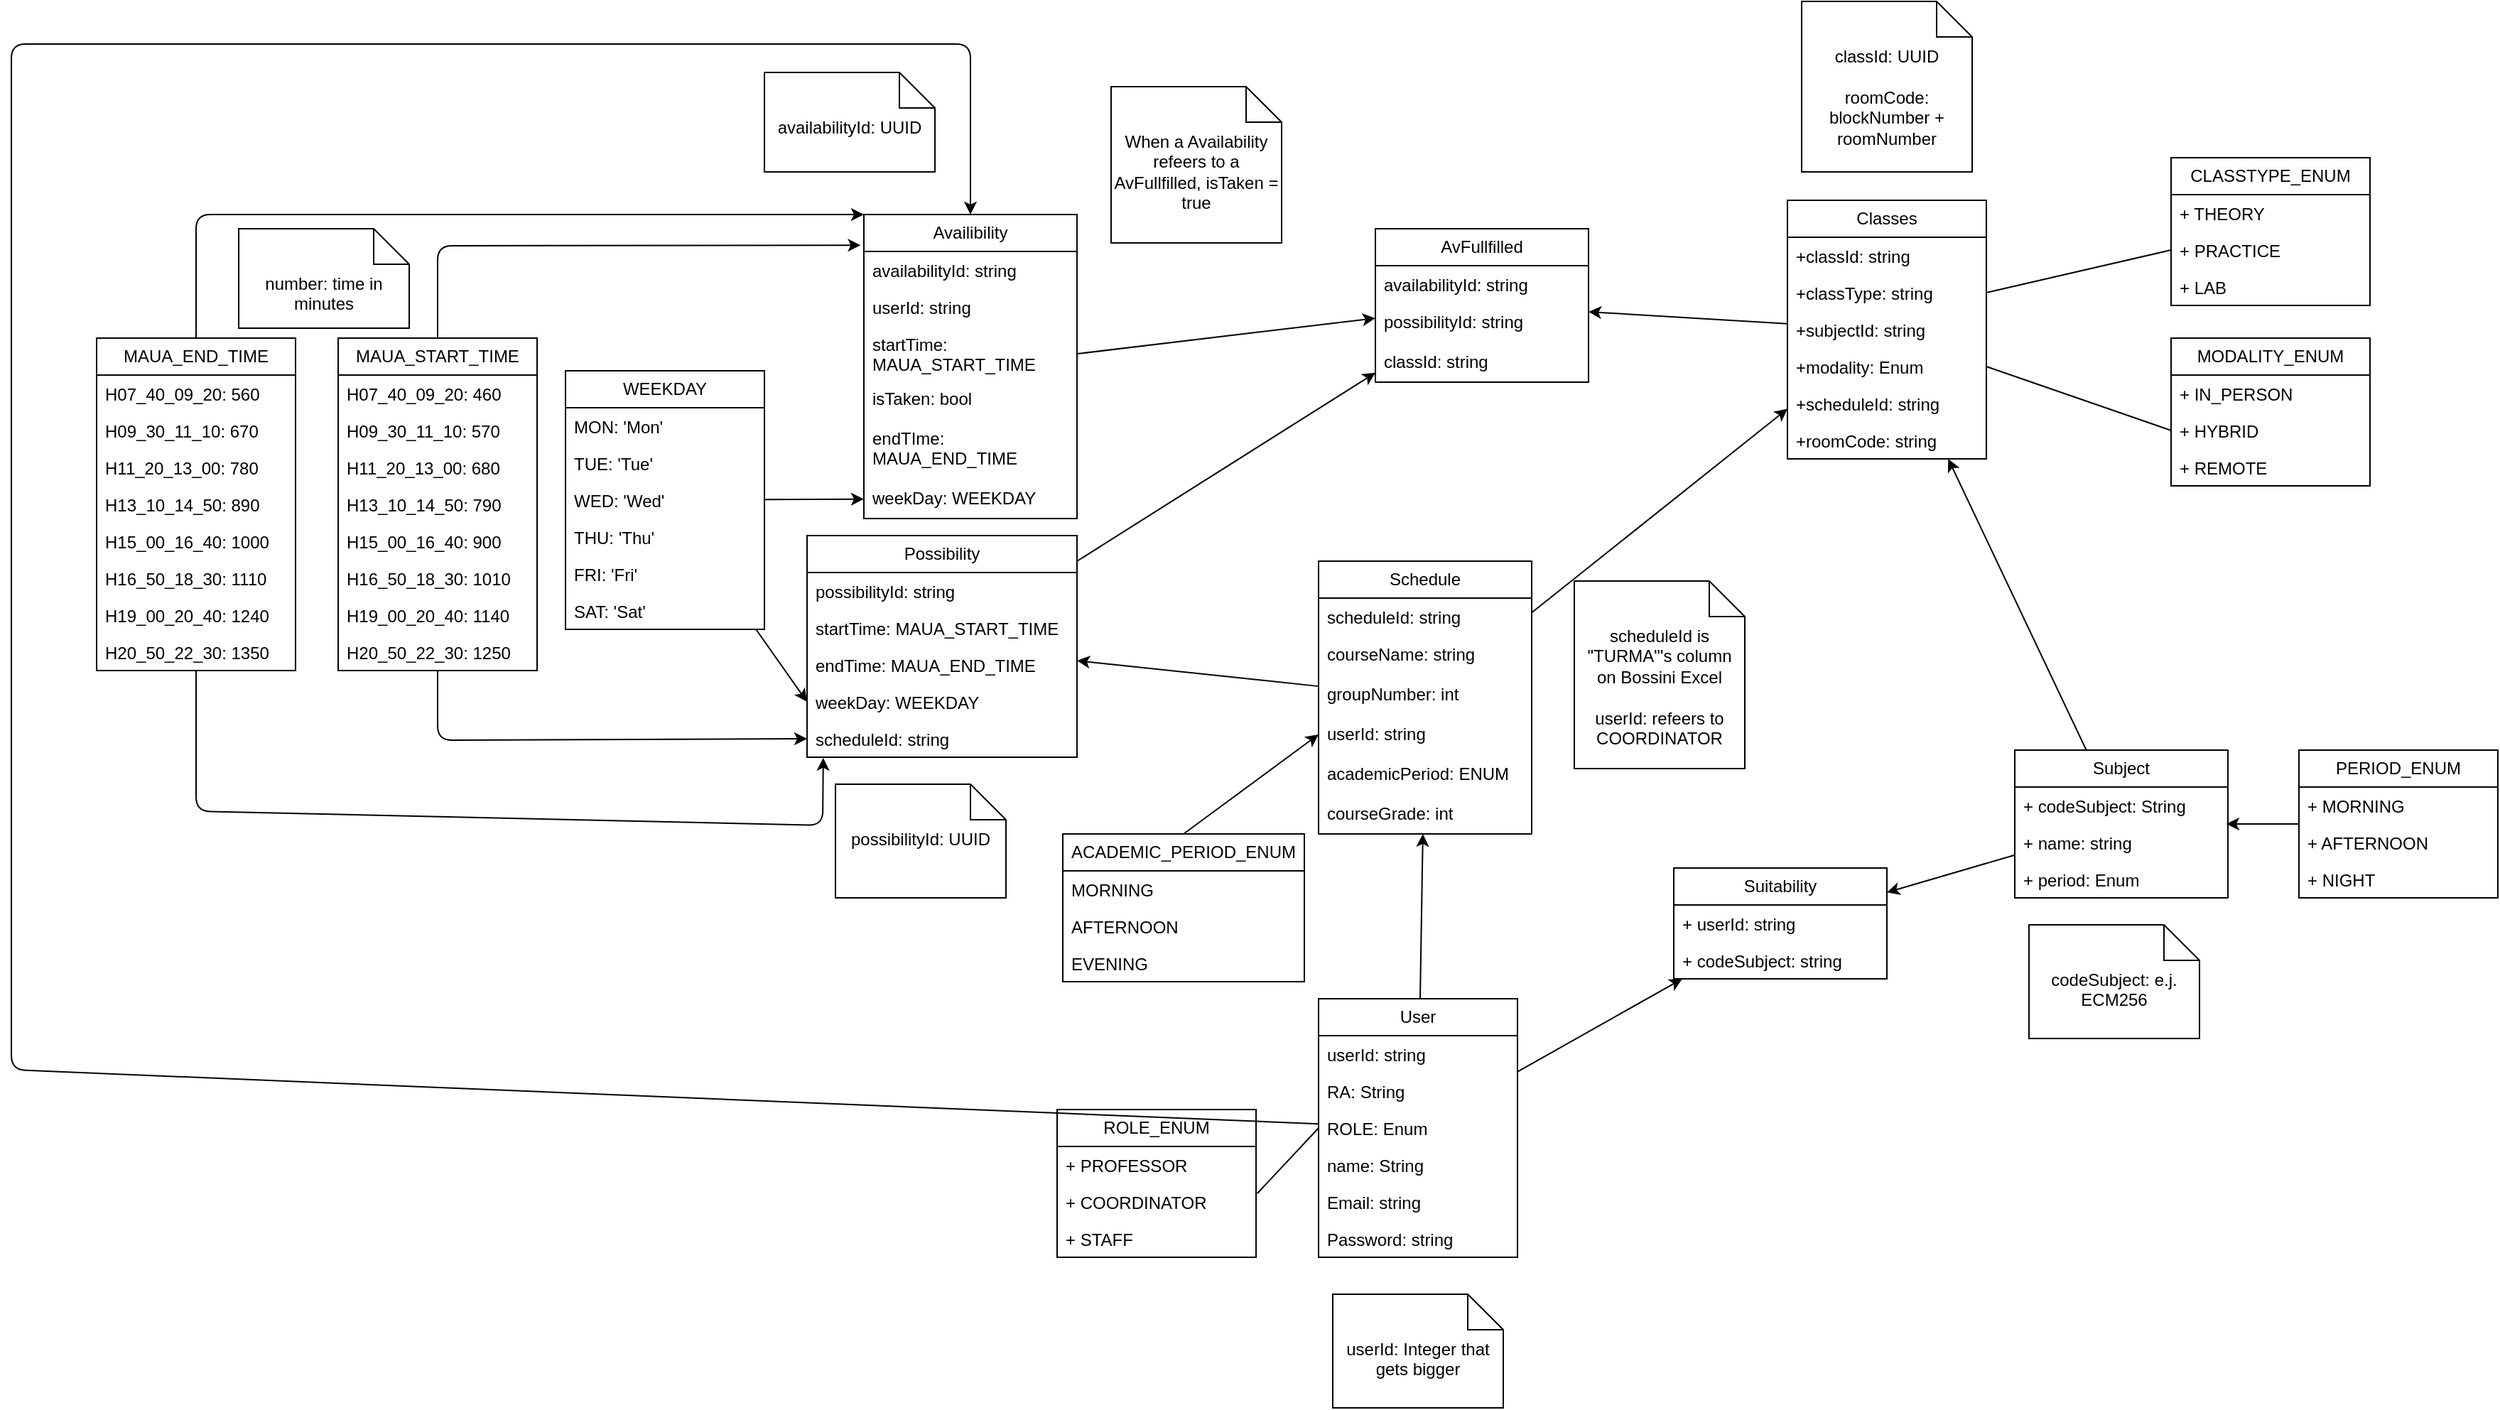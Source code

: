 <mxfile>
    <diagram name="Página-1" id="IHzaLdeOFtBkrN-kL38t">
        <mxGraphModel dx="1889" dy="1139" grid="1" gridSize="10" guides="1" tooltips="1" connect="1" arrows="1" fold="1" page="1" pageScale="1" pageWidth="827" pageHeight="1169" math="0" shadow="0">
            <root>
                <mxCell id="0"/>
                <mxCell id="1" parent="0"/>
                <mxCell id="19" style="edgeStyle=none;html=1;" parent="1" source="LT8aUoQQXbuHR3QGhIIL-1" target="QKernIM4GBBUuiEV-H7C-9" edge="1">
                    <mxGeometry relative="1" as="geometry">
                        <Array as="points">
                            <mxPoint x="-110" y="882"/>
                            <mxPoint x="-110" y="160"/>
                            <mxPoint x="565" y="160"/>
                        </Array>
                        <mxPoint x="580" y="150" as="targetPoint"/>
                    </mxGeometry>
                </mxCell>
                <mxCell id="51" style="edgeStyle=none;html=1;" parent="1" source="LT8aUoQQXbuHR3QGhIIL-1" target="23" edge="1">
                    <mxGeometry relative="1" as="geometry">
                        <mxPoint x="880" y="540" as="targetPoint"/>
                    </mxGeometry>
                </mxCell>
                <mxCell id="60" style="edgeStyle=none;html=1;endArrow=classic;endFill=1;" parent="1" source="LT8aUoQQXbuHR3QGhIIL-1" target="56" edge="1">
                    <mxGeometry relative="1" as="geometry"/>
                </mxCell>
                <mxCell id="LT8aUoQQXbuHR3QGhIIL-1" value="User" style="swimlane;fontStyle=0;childLayout=stackLayout;horizontal=1;startSize=26;fillColor=none;horizontalStack=0;resizeParent=1;resizeParentMax=0;resizeLast=0;collapsible=1;marginBottom=0;whiteSpace=wrap;html=1;" parent="1" vertex="1">
                    <mxGeometry x="810" y="832" width="140" height="182" as="geometry"/>
                </mxCell>
                <mxCell id="LT8aUoQQXbuHR3QGhIIL-3" value="userId: string" style="text;strokeColor=none;fillColor=none;align=left;verticalAlign=top;spacingLeft=4;spacingRight=4;overflow=hidden;rotatable=0;points=[[0,0.5],[1,0.5]];portConstraint=eastwest;whiteSpace=wrap;html=1;" parent="LT8aUoQQXbuHR3QGhIIL-1" vertex="1">
                    <mxGeometry y="26" width="140" height="26" as="geometry"/>
                </mxCell>
                <mxCell id="LT8aUoQQXbuHR3QGhIIL-4" value="RA: String" style="text;strokeColor=none;fillColor=none;align=left;verticalAlign=top;spacingLeft=4;spacingRight=4;overflow=hidden;rotatable=0;points=[[0,0.5],[1,0.5]];portConstraint=eastwest;whiteSpace=wrap;html=1;" parent="LT8aUoQQXbuHR3QGhIIL-1" vertex="1">
                    <mxGeometry y="52" width="140" height="26" as="geometry"/>
                </mxCell>
                <mxCell id="LT8aUoQQXbuHR3QGhIIL-25" value="ROLE: Enum" style="text;strokeColor=none;fillColor=none;align=left;verticalAlign=top;spacingLeft=4;spacingRight=4;overflow=hidden;rotatable=0;points=[[0,0.5],[1,0.5]];portConstraint=eastwest;whiteSpace=wrap;html=1;" parent="LT8aUoQQXbuHR3QGhIIL-1" vertex="1">
                    <mxGeometry y="78" width="140" height="26" as="geometry"/>
                </mxCell>
                <mxCell id="LT8aUoQQXbuHR3QGhIIL-37" value="name: String" style="text;strokeColor=none;fillColor=none;align=left;verticalAlign=top;spacingLeft=4;spacingRight=4;overflow=hidden;rotatable=0;points=[[0,0.5],[1,0.5]];portConstraint=eastwest;whiteSpace=wrap;html=1;" parent="LT8aUoQQXbuHR3QGhIIL-1" vertex="1">
                    <mxGeometry y="104" width="140" height="26" as="geometry"/>
                </mxCell>
                <mxCell id="LT8aUoQQXbuHR3QGhIIL-38" value="Email: string" style="text;strokeColor=none;fillColor=none;align=left;verticalAlign=top;spacingLeft=4;spacingRight=4;overflow=hidden;rotatable=0;points=[[0,0.5],[1,0.5]];portConstraint=eastwest;whiteSpace=wrap;html=1;" parent="LT8aUoQQXbuHR3QGhIIL-1" vertex="1">
                    <mxGeometry y="130" width="140" height="26" as="geometry"/>
                </mxCell>
                <mxCell id="LT8aUoQQXbuHR3QGhIIL-44" value="Password: string" style="text;strokeColor=none;fillColor=none;align=left;verticalAlign=top;spacingLeft=4;spacingRight=4;overflow=hidden;rotatable=0;points=[[0,0.5],[1,0.5]];portConstraint=eastwest;whiteSpace=wrap;html=1;" parent="LT8aUoQQXbuHR3QGhIIL-1" vertex="1">
                    <mxGeometry y="156" width="140" height="26" as="geometry"/>
                </mxCell>
                <mxCell id="55" style="edgeStyle=none;html=1;" parent="1" source="LT8aUoQQXbuHR3QGhIIL-17" target="LT8aUoQQXbuHR3QGhIIL-21" edge="1">
                    <mxGeometry relative="1" as="geometry"/>
                </mxCell>
                <mxCell id="LT8aUoQQXbuHR3QGhIIL-17" value="Subject" style="swimlane;fontStyle=0;childLayout=stackLayout;horizontal=1;startSize=26;fillColor=none;horizontalStack=0;resizeParent=1;resizeParentMax=0;resizeLast=0;collapsible=1;marginBottom=0;whiteSpace=wrap;html=1;" parent="1" vertex="1">
                    <mxGeometry x="1300" y="657" width="150" height="104" as="geometry"/>
                </mxCell>
                <mxCell id="LT8aUoQQXbuHR3QGhIIL-18" value="+ codeSubject: String" style="text;strokeColor=none;fillColor=none;align=left;verticalAlign=top;spacingLeft=4;spacingRight=4;overflow=hidden;rotatable=0;points=[[0,0.5],[1,0.5]];portConstraint=eastwest;whiteSpace=wrap;html=1;" parent="LT8aUoQQXbuHR3QGhIIL-17" vertex="1">
                    <mxGeometry y="26" width="150" height="26" as="geometry"/>
                </mxCell>
                <mxCell id="LT8aUoQQXbuHR3QGhIIL-19" value="+ name: string" style="text;strokeColor=none;fillColor=none;align=left;verticalAlign=top;spacingLeft=4;spacingRight=4;overflow=hidden;rotatable=0;points=[[0,0.5],[1,0.5]];portConstraint=eastwest;whiteSpace=wrap;html=1;" parent="LT8aUoQQXbuHR3QGhIIL-17" vertex="1">
                    <mxGeometry y="52" width="150" height="26" as="geometry"/>
                </mxCell>
                <mxCell id="7WcmVRJW85BS8sAUSwsT-3" value="+ period: Enum" style="text;strokeColor=none;fillColor=none;align=left;verticalAlign=top;spacingLeft=4;spacingRight=4;overflow=hidden;rotatable=0;points=[[0,0.5],[1,0.5]];portConstraint=eastwest;whiteSpace=wrap;html=1;" parent="LT8aUoQQXbuHR3QGhIIL-17" vertex="1">
                    <mxGeometry y="78" width="150" height="26" as="geometry"/>
                </mxCell>
                <mxCell id="46" style="edgeStyle=none;html=1;" parent="1" source="LT8aUoQQXbuHR3QGhIIL-21" target="34" edge="1">
                    <mxGeometry relative="1" as="geometry"/>
                </mxCell>
                <mxCell id="LT8aUoQQXbuHR3QGhIIL-21" value="Classes" style="swimlane;fontStyle=0;childLayout=stackLayout;horizontal=1;startSize=26;fillColor=none;horizontalStack=0;resizeParent=1;resizeParentMax=0;resizeLast=0;collapsible=1;marginBottom=0;whiteSpace=wrap;html=1;" parent="1" vertex="1">
                    <mxGeometry x="1140" y="270" width="140" height="182" as="geometry"/>
                </mxCell>
                <mxCell id="LT8aUoQQXbuHR3QGhIIL-22" value="+classId: string" style="text;strokeColor=none;fillColor=none;align=left;verticalAlign=top;spacingLeft=4;spacingRight=4;overflow=hidden;rotatable=0;points=[[0,0.5],[1,0.5]];portConstraint=eastwest;whiteSpace=wrap;html=1;" parent="LT8aUoQQXbuHR3QGhIIL-21" vertex="1">
                    <mxGeometry y="26" width="140" height="26" as="geometry"/>
                </mxCell>
                <mxCell id="LT8aUoQQXbuHR3QGhIIL-23" value="+classType: string" style="text;strokeColor=none;fillColor=none;align=left;verticalAlign=top;spacingLeft=4;spacingRight=4;overflow=hidden;rotatable=0;points=[[0,0.5],[1,0.5]];portConstraint=eastwest;whiteSpace=wrap;html=1;" parent="LT8aUoQQXbuHR3QGhIIL-21" vertex="1">
                    <mxGeometry y="52" width="140" height="26" as="geometry"/>
                </mxCell>
                <mxCell id="2" value="+subjectId: string" style="text;strokeColor=none;fillColor=none;align=left;verticalAlign=top;spacingLeft=4;spacingRight=4;overflow=hidden;rotatable=0;points=[[0,0.5],[1,0.5]];portConstraint=eastwest;whiteSpace=wrap;html=1;" parent="LT8aUoQQXbuHR3QGhIIL-21" vertex="1">
                    <mxGeometry y="78" width="140" height="26" as="geometry"/>
                </mxCell>
                <mxCell id="3" value="+modality: Enum" style="text;strokeColor=none;fillColor=none;align=left;verticalAlign=top;spacingLeft=4;spacingRight=4;overflow=hidden;rotatable=0;points=[[0,0.5],[1,0.5]];portConstraint=eastwest;whiteSpace=wrap;html=1;" parent="LT8aUoQQXbuHR3QGhIIL-21" vertex="1">
                    <mxGeometry y="104" width="140" height="26" as="geometry"/>
                </mxCell>
                <mxCell id="29" value="+scheduleId: string" style="text;strokeColor=none;fillColor=none;align=left;verticalAlign=top;spacingLeft=4;spacingRight=4;overflow=hidden;rotatable=0;points=[[0,0.5],[1,0.5]];portConstraint=eastwest;whiteSpace=wrap;html=1;" parent="LT8aUoQQXbuHR3QGhIIL-21" vertex="1">
                    <mxGeometry y="130" width="140" height="26" as="geometry"/>
                </mxCell>
                <mxCell id="62" value="+roomCode: string" style="text;strokeColor=none;fillColor=none;align=left;verticalAlign=top;spacingLeft=4;spacingRight=4;overflow=hidden;rotatable=0;points=[[0,0.5],[1,0.5]];portConstraint=eastwest;whiteSpace=wrap;html=1;" parent="LT8aUoQQXbuHR3QGhIIL-21" vertex="1">
                    <mxGeometry y="156" width="140" height="26" as="geometry"/>
                </mxCell>
                <mxCell id="LT8aUoQQXbuHR3QGhIIL-32" value="ROLE_ENUM" style="swimlane;fontStyle=0;childLayout=stackLayout;horizontal=1;startSize=26;fillColor=none;horizontalStack=0;resizeParent=1;resizeParentMax=0;resizeLast=0;collapsible=1;marginBottom=0;whiteSpace=wrap;html=1;" parent="1" vertex="1">
                    <mxGeometry x="626" y="910" width="140" height="104" as="geometry"/>
                </mxCell>
                <mxCell id="LT8aUoQQXbuHR3QGhIIL-33" value="+ PROFESSOR" style="text;strokeColor=none;fillColor=none;align=left;verticalAlign=top;spacingLeft=4;spacingRight=4;overflow=hidden;rotatable=0;points=[[0,0.5],[1,0.5]];portConstraint=eastwest;whiteSpace=wrap;html=1;" parent="LT8aUoQQXbuHR3QGhIIL-32" vertex="1">
                    <mxGeometry y="26" width="140" height="26" as="geometry"/>
                </mxCell>
                <mxCell id="LT8aUoQQXbuHR3QGhIIL-34" value="+ COORDINATOR" style="text;strokeColor=none;fillColor=none;align=left;verticalAlign=top;spacingLeft=4;spacingRight=4;overflow=hidden;rotatable=0;points=[[0,0.5],[1,0.5]];portConstraint=eastwest;whiteSpace=wrap;html=1;" parent="LT8aUoQQXbuHR3QGhIIL-32" vertex="1">
                    <mxGeometry y="52" width="140" height="26" as="geometry"/>
                </mxCell>
                <mxCell id="LT8aUoQQXbuHR3QGhIIL-35" value="+ STAFF" style="text;strokeColor=none;fillColor=none;align=left;verticalAlign=top;spacingLeft=4;spacingRight=4;overflow=hidden;rotatable=0;points=[[0,0.5],[1,0.5]];portConstraint=eastwest;whiteSpace=wrap;html=1;" parent="LT8aUoQQXbuHR3QGhIIL-32" vertex="1">
                    <mxGeometry y="78" width="140" height="26" as="geometry"/>
                </mxCell>
                <mxCell id="41" style="edgeStyle=none;html=1;" parent="1" source="QKernIM4GBBUuiEV-H7C-9" target="34" edge="1">
                    <mxGeometry relative="1" as="geometry"/>
                </mxCell>
                <mxCell id="QKernIM4GBBUuiEV-H7C-9" value="Availibility" style="swimlane;fontStyle=0;childLayout=stackLayout;horizontal=1;startSize=26;fillColor=none;horizontalStack=0;resizeParent=1;resizeParentMax=0;resizeLast=0;collapsible=1;marginBottom=0;whiteSpace=wrap;html=1;" parent="1" vertex="1">
                    <mxGeometry x="490" y="280" width="150" height="214" as="geometry">
                        <mxRectangle x="196" y="310" width="90" height="30" as="alternateBounds"/>
                    </mxGeometry>
                </mxCell>
                <mxCell id="104" value="availabilityId: string" style="text;strokeColor=none;fillColor=none;align=left;verticalAlign=top;spacingLeft=4;spacingRight=4;overflow=hidden;rotatable=0;points=[[0,0.5],[1,0.5]];portConstraint=eastwest;whiteSpace=wrap;html=1;" parent="QKernIM4GBBUuiEV-H7C-9" vertex="1">
                    <mxGeometry y="26" width="150" height="26" as="geometry"/>
                </mxCell>
                <mxCell id="QKernIM4GBBUuiEV-H7C-10" value="userId: string" style="text;strokeColor=none;fillColor=none;align=left;verticalAlign=top;spacingLeft=4;spacingRight=4;overflow=hidden;rotatable=0;points=[[0,0.5],[1,0.5]];portConstraint=eastwest;whiteSpace=wrap;html=1;" parent="QKernIM4GBBUuiEV-H7C-9" vertex="1">
                    <mxGeometry y="52" width="150" height="26" as="geometry"/>
                </mxCell>
                <mxCell id="QKernIM4GBBUuiEV-H7C-11" value="startTime: MAUA_START_TIME" style="text;strokeColor=none;fillColor=none;align=left;verticalAlign=top;spacingLeft=4;spacingRight=4;overflow=hidden;rotatable=0;points=[[0,0.5],[1,0.5]];portConstraint=eastwest;whiteSpace=wrap;html=1;" parent="QKernIM4GBBUuiEV-H7C-9" vertex="1">
                    <mxGeometry y="78" width="150" height="38" as="geometry"/>
                </mxCell>
                <mxCell id="20" value="isTaken: bool" style="text;strokeColor=none;fillColor=none;align=left;verticalAlign=top;spacingLeft=4;spacingRight=4;overflow=hidden;rotatable=0;points=[[0,0.5],[1,0.5]];portConstraint=eastwest;whiteSpace=wrap;html=1;" parent="QKernIM4GBBUuiEV-H7C-9" vertex="1">
                    <mxGeometry y="116" width="150" height="28" as="geometry"/>
                </mxCell>
                <mxCell id="64" value="endTIme: MAUA_END_TIME" style="text;strokeColor=none;fillColor=none;align=left;verticalAlign=top;spacingLeft=4;spacingRight=4;overflow=hidden;rotatable=0;points=[[0,0.5],[1,0.5]];portConstraint=eastwest;whiteSpace=wrap;html=1;" parent="QKernIM4GBBUuiEV-H7C-9" vertex="1">
                    <mxGeometry y="144" width="150" height="42" as="geometry"/>
                </mxCell>
                <mxCell id="65" value="weekDay: WEEKDAY" style="text;strokeColor=none;fillColor=none;align=left;verticalAlign=top;spacingLeft=4;spacingRight=4;overflow=hidden;rotatable=0;points=[[0,0.5],[1,0.5]];portConstraint=eastwest;whiteSpace=wrap;html=1;" parent="QKernIM4GBBUuiEV-H7C-9" vertex="1">
                    <mxGeometry y="186" width="150" height="28" as="geometry"/>
                </mxCell>
                <mxCell id="Jhc6XiXj05nsLunLRznl-2" value="" style="endArrow=none;html=1;rounded=0;entryX=0;entryY=0.5;entryDx=0;entryDy=0;exitX=1.006;exitY=0.275;exitDx=0;exitDy=0;exitPerimeter=0;" parent="1" source="LT8aUoQQXbuHR3QGhIIL-34" target="LT8aUoQQXbuHR3QGhIIL-25" edge="1">
                    <mxGeometry width="50" height="50" relative="1" as="geometry">
                        <mxPoint x="490" y="197" as="sourcePoint"/>
                        <mxPoint x="540" y="147" as="targetPoint"/>
                    </mxGeometry>
                </mxCell>
                <mxCell id="63" style="edgeStyle=none;html=1;endArrow=classic;endFill=1;" parent="1" source="LT8aUoQQXbuHR3QGhIIL-39" target="34" edge="1">
                    <mxGeometry relative="1" as="geometry"/>
                </mxCell>
                <mxCell id="LT8aUoQQXbuHR3QGhIIL-39" value="Possibility" style="swimlane;fontStyle=0;childLayout=stackLayout;horizontal=1;startSize=26;fillColor=none;horizontalStack=0;resizeParent=1;resizeParentMax=0;resizeLast=0;collapsible=1;marginBottom=0;whiteSpace=wrap;html=1;" parent="1" vertex="1">
                    <mxGeometry x="450" y="506" width="190" height="156" as="geometry"/>
                </mxCell>
                <mxCell id="LT8aUoQQXbuHR3QGhIIL-40" value="possibilityId: string" style="text;strokeColor=none;fillColor=none;align=left;verticalAlign=top;spacingLeft=4;spacingRight=4;overflow=hidden;rotatable=0;points=[[0,0.5],[1,0.5]];portConstraint=eastwest;whiteSpace=wrap;html=1;" parent="LT8aUoQQXbuHR3QGhIIL-39" vertex="1">
                    <mxGeometry y="26" width="190" height="26" as="geometry"/>
                </mxCell>
                <mxCell id="LT8aUoQQXbuHR3QGhIIL-41" value="startTime: MAUA_START_TIME" style="text;strokeColor=none;fillColor=none;align=left;verticalAlign=top;spacingLeft=4;spacingRight=4;overflow=hidden;rotatable=0;points=[[0,0.5],[1,0.5]];portConstraint=eastwest;whiteSpace=wrap;html=1;" parent="LT8aUoQQXbuHR3QGhIIL-39" vertex="1">
                    <mxGeometry y="52" width="190" height="26" as="geometry"/>
                </mxCell>
                <mxCell id="LT8aUoQQXbuHR3QGhIIL-42" value="endTime: MAUA_END_TIME" style="text;strokeColor=none;fillColor=none;align=left;verticalAlign=top;spacingLeft=4;spacingRight=4;overflow=hidden;rotatable=0;points=[[0,0.5],[1,0.5]];portConstraint=eastwest;whiteSpace=wrap;html=1;" parent="LT8aUoQQXbuHR3QGhIIL-39" vertex="1">
                    <mxGeometry y="78" width="190" height="26" as="geometry"/>
                </mxCell>
                <mxCell id="LT8aUoQQXbuHR3QGhIIL-46" value="weekDay: WEEKDAY" style="text;strokeColor=none;fillColor=none;align=left;verticalAlign=top;spacingLeft=4;spacingRight=4;overflow=hidden;rotatable=0;points=[[0,0.5],[1,0.5]];portConstraint=eastwest;whiteSpace=wrap;html=1;" parent="LT8aUoQQXbuHR3QGhIIL-39" vertex="1">
                    <mxGeometry y="104" width="190" height="26" as="geometry"/>
                </mxCell>
                <mxCell id="32" value="scheduleId: string" style="text;strokeColor=none;fillColor=none;align=left;verticalAlign=top;spacingLeft=4;spacingRight=4;overflow=hidden;rotatable=0;points=[[0,0.5],[1,0.5]];portConstraint=eastwest;whiteSpace=wrap;html=1;" parent="LT8aUoQQXbuHR3QGhIIL-39" vertex="1">
                    <mxGeometry y="130" width="190" height="26" as="geometry"/>
                </mxCell>
                <mxCell id="66" style="edgeStyle=none;html=1;endArrow=classic;endFill=1;" parent="1" source="LT8aUoQQXbuHR3QGhIIL-47" target="65" edge="1">
                    <mxGeometry relative="1" as="geometry"/>
                </mxCell>
                <mxCell id="67" style="edgeStyle=none;html=1;entryX=0;entryY=0.5;entryDx=0;entryDy=0;endArrow=classic;endFill=1;" parent="1" source="LT8aUoQQXbuHR3QGhIIL-47" target="LT8aUoQQXbuHR3QGhIIL-46" edge="1">
                    <mxGeometry relative="1" as="geometry"/>
                </mxCell>
                <mxCell id="LT8aUoQQXbuHR3QGhIIL-47" value="WEEKDAY" style="swimlane;fontStyle=0;childLayout=stackLayout;horizontal=1;startSize=26;fillColor=none;horizontalStack=0;resizeParent=1;resizeParentMax=0;resizeLast=0;collapsible=1;marginBottom=0;whiteSpace=wrap;html=1;" parent="1" vertex="1">
                    <mxGeometry x="280" y="390" width="140" height="182" as="geometry"/>
                </mxCell>
                <mxCell id="LT8aUoQQXbuHR3QGhIIL-48" value="MON: 'Mon'" style="text;strokeColor=none;fillColor=none;align=left;verticalAlign=top;spacingLeft=4;spacingRight=4;overflow=hidden;rotatable=0;points=[[0,0.5],[1,0.5]];portConstraint=eastwest;whiteSpace=wrap;html=1;" parent="LT8aUoQQXbuHR3QGhIIL-47" vertex="1">
                    <mxGeometry y="26" width="140" height="26" as="geometry"/>
                </mxCell>
                <mxCell id="LT8aUoQQXbuHR3QGhIIL-49" value="TUE: 'Tue'" style="text;strokeColor=none;fillColor=none;align=left;verticalAlign=top;spacingLeft=4;spacingRight=4;overflow=hidden;rotatable=0;points=[[0,0.5],[1,0.5]];portConstraint=eastwest;whiteSpace=wrap;html=1;" parent="LT8aUoQQXbuHR3QGhIIL-47" vertex="1">
                    <mxGeometry y="52" width="140" height="26" as="geometry"/>
                </mxCell>
                <mxCell id="LT8aUoQQXbuHR3QGhIIL-50" value="WED: 'Wed'" style="text;strokeColor=none;fillColor=none;align=left;verticalAlign=top;spacingLeft=4;spacingRight=4;overflow=hidden;rotatable=0;points=[[0,0.5],[1,0.5]];portConstraint=eastwest;whiteSpace=wrap;html=1;" parent="LT8aUoQQXbuHR3QGhIIL-47" vertex="1">
                    <mxGeometry y="78" width="140" height="26" as="geometry"/>
                </mxCell>
                <mxCell id="LT8aUoQQXbuHR3QGhIIL-51" value="THU: 'Thu'" style="text;strokeColor=none;fillColor=none;align=left;verticalAlign=top;spacingLeft=4;spacingRight=4;overflow=hidden;rotatable=0;points=[[0,0.5],[1,0.5]];portConstraint=eastwest;whiteSpace=wrap;html=1;" parent="LT8aUoQQXbuHR3QGhIIL-47" vertex="1">
                    <mxGeometry y="104" width="140" height="26" as="geometry"/>
                </mxCell>
                <mxCell id="LT8aUoQQXbuHR3QGhIIL-52" value="FRI: 'Fri'" style="text;strokeColor=none;fillColor=none;align=left;verticalAlign=top;spacingLeft=4;spacingRight=4;overflow=hidden;rotatable=0;points=[[0,0.5],[1,0.5]];portConstraint=eastwest;whiteSpace=wrap;html=1;" parent="LT8aUoQQXbuHR3QGhIIL-47" vertex="1">
                    <mxGeometry y="130" width="140" height="26" as="geometry"/>
                </mxCell>
                <mxCell id="LT8aUoQQXbuHR3QGhIIL-53" value="SAT: 'Sat'" style="text;strokeColor=none;fillColor=none;align=left;verticalAlign=top;spacingLeft=4;spacingRight=4;overflow=hidden;rotatable=0;points=[[0,0.5],[1,0.5]];portConstraint=eastwest;whiteSpace=wrap;html=1;" parent="LT8aUoQQXbuHR3QGhIIL-47" vertex="1">
                    <mxGeometry y="156" width="140" height="26" as="geometry"/>
                </mxCell>
                <mxCell id="8" style="edgeStyle=none;html=1;entryX=0.993;entryY=0;entryDx=0;entryDy=0;entryPerimeter=0;" parent="1" source="4" target="LT8aUoQQXbuHR3QGhIIL-19" edge="1">
                    <mxGeometry relative="1" as="geometry"/>
                </mxCell>
                <mxCell id="4" value="PERIOD_ENUM" style="swimlane;fontStyle=0;childLayout=stackLayout;horizontal=1;startSize=26;fillColor=none;horizontalStack=0;resizeParent=1;resizeParentMax=0;resizeLast=0;collapsible=1;marginBottom=0;whiteSpace=wrap;html=1;" parent="1" vertex="1">
                    <mxGeometry x="1500" y="657" width="140" height="104" as="geometry"/>
                </mxCell>
                <mxCell id="5" value="+ MORNING" style="text;strokeColor=none;fillColor=none;align=left;verticalAlign=top;spacingLeft=4;spacingRight=4;overflow=hidden;rotatable=0;points=[[0,0.5],[1,0.5]];portConstraint=eastwest;whiteSpace=wrap;html=1;" parent="4" vertex="1">
                    <mxGeometry y="26" width="140" height="26" as="geometry"/>
                </mxCell>
                <mxCell id="6" value="+ AFTERNOON" style="text;strokeColor=none;fillColor=none;align=left;verticalAlign=top;spacingLeft=4;spacingRight=4;overflow=hidden;rotatable=0;points=[[0,0.5],[1,0.5]];portConstraint=eastwest;whiteSpace=wrap;html=1;" parent="4" vertex="1">
                    <mxGeometry y="52" width="140" height="26" as="geometry"/>
                </mxCell>
                <mxCell id="7" value="+ NIGHT" style="text;strokeColor=none;fillColor=none;align=left;verticalAlign=top;spacingLeft=4;spacingRight=4;overflow=hidden;rotatable=0;points=[[0,0.5],[1,0.5]];portConstraint=eastwest;whiteSpace=wrap;html=1;" parent="4" vertex="1">
                    <mxGeometry y="78" width="140" height="26" as="geometry"/>
                </mxCell>
                <mxCell id="9" value="CLASSTYPE_ENUM" style="swimlane;fontStyle=0;childLayout=stackLayout;horizontal=1;startSize=26;fillColor=none;horizontalStack=0;resizeParent=1;resizeParentMax=0;resizeLast=0;collapsible=1;marginBottom=0;whiteSpace=wrap;html=1;" parent="1" vertex="1">
                    <mxGeometry x="1410" y="240" width="140" height="104" as="geometry"/>
                </mxCell>
                <mxCell id="10" value="+ THEORY&lt;span style=&quot;white-space: pre;&quot;&gt;&#9;&lt;/span&gt;" style="text;strokeColor=none;fillColor=none;align=left;verticalAlign=top;spacingLeft=4;spacingRight=4;overflow=hidden;rotatable=0;points=[[0,0.5],[1,0.5]];portConstraint=eastwest;whiteSpace=wrap;html=1;" parent="9" vertex="1">
                    <mxGeometry y="26" width="140" height="26" as="geometry"/>
                </mxCell>
                <mxCell id="11" value="+ PRACTICE" style="text;strokeColor=none;fillColor=none;align=left;verticalAlign=top;spacingLeft=4;spacingRight=4;overflow=hidden;rotatable=0;points=[[0,0.5],[1,0.5]];portConstraint=eastwest;whiteSpace=wrap;html=1;" parent="9" vertex="1">
                    <mxGeometry y="52" width="140" height="26" as="geometry"/>
                </mxCell>
                <mxCell id="12" value="+ LAB" style="text;strokeColor=none;fillColor=none;align=left;verticalAlign=top;spacingLeft=4;spacingRight=4;overflow=hidden;rotatable=0;points=[[0,0.5],[1,0.5]];portConstraint=eastwest;whiteSpace=wrap;html=1;" parent="9" vertex="1">
                    <mxGeometry y="78" width="140" height="26" as="geometry"/>
                </mxCell>
                <mxCell id="13" value="MODALITY_ENUM" style="swimlane;fontStyle=0;childLayout=stackLayout;horizontal=1;startSize=26;fillColor=none;horizontalStack=0;resizeParent=1;resizeParentMax=0;resizeLast=0;collapsible=1;marginBottom=0;whiteSpace=wrap;html=1;" parent="1" vertex="1">
                    <mxGeometry x="1410" y="367" width="140" height="104" as="geometry"/>
                </mxCell>
                <mxCell id="14" value="+ IN_PERSON" style="text;strokeColor=none;fillColor=none;align=left;verticalAlign=top;spacingLeft=4;spacingRight=4;overflow=hidden;rotatable=0;points=[[0,0.5],[1,0.5]];portConstraint=eastwest;whiteSpace=wrap;html=1;" parent="13" vertex="1">
                    <mxGeometry y="26" width="140" height="26" as="geometry"/>
                </mxCell>
                <mxCell id="15" value="+ HYBRID" style="text;strokeColor=none;fillColor=none;align=left;verticalAlign=top;spacingLeft=4;spacingRight=4;overflow=hidden;rotatable=0;points=[[0,0.5],[1,0.5]];portConstraint=eastwest;whiteSpace=wrap;html=1;" parent="13" vertex="1">
                    <mxGeometry y="52" width="140" height="26" as="geometry"/>
                </mxCell>
                <mxCell id="16" value="+ REMOTE" style="text;strokeColor=none;fillColor=none;align=left;verticalAlign=top;spacingLeft=4;spacingRight=4;overflow=hidden;rotatable=0;points=[[0,0.5],[1,0.5]];portConstraint=eastwest;whiteSpace=wrap;html=1;" parent="13" vertex="1">
                    <mxGeometry y="78" width="140" height="26" as="geometry"/>
                </mxCell>
                <mxCell id="17" style="edgeStyle=none;html=1;exitX=0;exitY=0.5;exitDx=0;exitDy=0;entryX=1;entryY=0.5;entryDx=0;entryDy=0;endArrow=none;endFill=0;" parent="1" source="11" target="LT8aUoQQXbuHR3QGhIIL-23" edge="1">
                    <mxGeometry relative="1" as="geometry">
                        <mxPoint x="1290" y="330" as="targetPoint"/>
                    </mxGeometry>
                </mxCell>
                <mxCell id="18" style="edgeStyle=none;html=1;exitX=0;exitY=0.5;exitDx=0;exitDy=0;entryX=1;entryY=0.5;entryDx=0;entryDy=0;endArrow=none;endFill=0;" parent="1" source="15" target="3" edge="1">
                    <mxGeometry relative="1" as="geometry"/>
                </mxCell>
                <mxCell id="31" style="edgeStyle=none;html=1;" parent="1" source="23" target="LT8aUoQQXbuHR3QGhIIL-21" edge="1">
                    <mxGeometry relative="1" as="geometry"/>
                </mxCell>
                <mxCell id="33" style="edgeStyle=none;html=1;" parent="1" source="23" target="LT8aUoQQXbuHR3QGhIIL-39" edge="1">
                    <mxGeometry relative="1" as="geometry"/>
                </mxCell>
                <mxCell id="23" value="Schedule" style="swimlane;fontStyle=0;childLayout=stackLayout;horizontal=1;startSize=26;fillColor=none;horizontalStack=0;resizeParent=1;resizeParentMax=0;resizeLast=0;collapsible=1;marginBottom=0;whiteSpace=wrap;html=1;" parent="1" vertex="1">
                    <mxGeometry x="810" y="524" width="150" height="192" as="geometry">
                        <mxRectangle x="196" y="310" width="90" height="30" as="alternateBounds"/>
                    </mxGeometry>
                </mxCell>
                <mxCell id="24" value="scheduleId: string&amp;nbsp;" style="text;strokeColor=none;fillColor=none;align=left;verticalAlign=top;spacingLeft=4;spacingRight=4;overflow=hidden;rotatable=0;points=[[0,0.5],[1,0.5]];portConstraint=eastwest;whiteSpace=wrap;html=1;" parent="23" vertex="1">
                    <mxGeometry y="26" width="150" height="26" as="geometry"/>
                </mxCell>
                <mxCell id="25" value="courseName: string" style="text;strokeColor=none;fillColor=none;align=left;verticalAlign=top;spacingLeft=4;spacingRight=4;overflow=hidden;rotatable=0;points=[[0,0.5],[1,0.5]];portConstraint=eastwest;whiteSpace=wrap;html=1;" parent="23" vertex="1">
                    <mxGeometry y="52" width="150" height="28" as="geometry"/>
                </mxCell>
                <mxCell id="26" value="groupNumber: int" style="text;strokeColor=none;fillColor=none;align=left;verticalAlign=top;spacingLeft=4;spacingRight=4;overflow=hidden;rotatable=0;points=[[0,0.5],[1,0.5]];portConstraint=eastwest;whiteSpace=wrap;html=1;" parent="23" vertex="1">
                    <mxGeometry y="80" width="150" height="28" as="geometry"/>
                </mxCell>
                <mxCell id="52" value="userId: string" style="text;strokeColor=none;fillColor=none;align=left;verticalAlign=top;spacingLeft=4;spacingRight=4;overflow=hidden;rotatable=0;points=[[0,0.5],[1,0.5]];portConstraint=eastwest;whiteSpace=wrap;html=1;" parent="23" vertex="1">
                    <mxGeometry y="108" width="150" height="28" as="geometry"/>
                </mxCell>
                <mxCell id="114" value="academicPeriod: ENUM" style="text;strokeColor=none;fillColor=none;align=left;verticalAlign=top;spacingLeft=4;spacingRight=4;overflow=hidden;rotatable=0;points=[[0,0.5],[1,0.5]];portConstraint=eastwest;whiteSpace=wrap;html=1;" vertex="1" parent="23">
                    <mxGeometry y="136" width="150" height="28" as="geometry"/>
                </mxCell>
                <mxCell id="115" value="courseGrade: int" style="text;strokeColor=none;fillColor=none;align=left;verticalAlign=top;spacingLeft=4;spacingRight=4;overflow=hidden;rotatable=0;points=[[0,0.5],[1,0.5]];portConstraint=eastwest;whiteSpace=wrap;html=1;" vertex="1" parent="23">
                    <mxGeometry y="164" width="150" height="28" as="geometry"/>
                </mxCell>
                <mxCell id="27" value="scheduleId is &quot;TURMA&quot;'s column on Bossini Excel&lt;br&gt;&lt;br&gt;userId: refeers to COORDINATOR" style="shape=note2;boundedLbl=1;whiteSpace=wrap;html=1;size=25;verticalAlign=top;align=center;" parent="1" vertex="1">
                    <mxGeometry x="990" y="538" width="120" height="132" as="geometry"/>
                </mxCell>
                <mxCell id="34" value="AvFullfilled" style="swimlane;fontStyle=0;childLayout=stackLayout;horizontal=1;startSize=26;fillColor=none;horizontalStack=0;resizeParent=1;resizeParentMax=0;resizeLast=0;collapsible=1;marginBottom=0;whiteSpace=wrap;html=1;" parent="1" vertex="1">
                    <mxGeometry x="850" y="290" width="150" height="108" as="geometry">
                        <mxRectangle x="196" y="310" width="90" height="30" as="alternateBounds"/>
                    </mxGeometry>
                </mxCell>
                <mxCell id="35" value="availabilityId: string" style="text;strokeColor=none;fillColor=none;align=left;verticalAlign=top;spacingLeft=4;spacingRight=4;overflow=hidden;rotatable=0;points=[[0,0.5],[1,0.5]];portConstraint=eastwest;whiteSpace=wrap;html=1;" parent="34" vertex="1">
                    <mxGeometry y="26" width="150" height="26" as="geometry"/>
                </mxCell>
                <mxCell id="36" value="possibilityId: string" style="text;strokeColor=none;fillColor=none;align=left;verticalAlign=top;spacingLeft=4;spacingRight=4;overflow=hidden;rotatable=0;points=[[0,0.5],[1,0.5]];portConstraint=eastwest;whiteSpace=wrap;html=1;" parent="34" vertex="1">
                    <mxGeometry y="52" width="150" height="28" as="geometry"/>
                </mxCell>
                <mxCell id="37" value="classId: string" style="text;strokeColor=none;fillColor=none;align=left;verticalAlign=top;spacingLeft=4;spacingRight=4;overflow=hidden;rotatable=0;points=[[0,0.5],[1,0.5]];portConstraint=eastwest;whiteSpace=wrap;html=1;" parent="34" vertex="1">
                    <mxGeometry y="80" width="150" height="28" as="geometry"/>
                </mxCell>
                <mxCell id="45" value="When a Availability refeers to a AvFullfilled, isTaken = true" style="shape=note2;boundedLbl=1;whiteSpace=wrap;html=1;size=25;verticalAlign=top;align=center;" parent="1" vertex="1">
                    <mxGeometry x="664" y="190" width="120" height="110" as="geometry"/>
                </mxCell>
                <mxCell id="47" value="userId: Integer that gets bigger" style="shape=note2;boundedLbl=1;whiteSpace=wrap;html=1;size=25;verticalAlign=top;align=center;" parent="1" vertex="1">
                    <mxGeometry x="820" y="1040" width="120" height="80" as="geometry"/>
                </mxCell>
                <mxCell id="48" value="possibilityId: UUID" style="shape=note2;boundedLbl=1;whiteSpace=wrap;html=1;size=25;verticalAlign=top;align=center;" parent="1" vertex="1">
                    <mxGeometry x="470" y="681" width="120" height="80" as="geometry"/>
                </mxCell>
                <mxCell id="49" value="classId: UUID&lt;br&gt;&lt;br&gt;roomCode: blockNumber + roomNumber" style="shape=note2;boundedLbl=1;whiteSpace=wrap;html=1;size=25;verticalAlign=top;align=center;" parent="1" vertex="1">
                    <mxGeometry x="1150" y="130" width="120" height="120" as="geometry"/>
                </mxCell>
                <mxCell id="50" value="codeSubject: e.j. ECM256" style="shape=note2;boundedLbl=1;whiteSpace=wrap;html=1;size=25;verticalAlign=top;align=center;" parent="1" vertex="1">
                    <mxGeometry x="1310" y="780" width="120" height="80" as="geometry"/>
                </mxCell>
                <mxCell id="56" value="Suitability" style="swimlane;fontStyle=0;childLayout=stackLayout;horizontal=1;startSize=26;fillColor=none;horizontalStack=0;resizeParent=1;resizeParentMax=0;resizeLast=0;collapsible=1;marginBottom=0;whiteSpace=wrap;html=1;" parent="1" vertex="1">
                    <mxGeometry x="1060" y="740" width="150" height="78" as="geometry"/>
                </mxCell>
                <mxCell id="58" value="+ userId: string" style="text;strokeColor=none;fillColor=none;align=left;verticalAlign=top;spacingLeft=4;spacingRight=4;overflow=hidden;rotatable=0;points=[[0,0.5],[1,0.5]];portConstraint=eastwest;whiteSpace=wrap;html=1;" parent="56" vertex="1">
                    <mxGeometry y="26" width="150" height="26" as="geometry"/>
                </mxCell>
                <mxCell id="59" value="+ codeSubject: string" style="text;strokeColor=none;fillColor=none;align=left;verticalAlign=top;spacingLeft=4;spacingRight=4;overflow=hidden;rotatable=0;points=[[0,0.5],[1,0.5]];portConstraint=eastwest;whiteSpace=wrap;html=1;" parent="56" vertex="1">
                    <mxGeometry y="52" width="150" height="26" as="geometry"/>
                </mxCell>
                <mxCell id="61" style="edgeStyle=none;html=1;endArrow=classic;endFill=1;" parent="1" source="LT8aUoQQXbuHR3QGhIIL-17" target="56" edge="1">
                    <mxGeometry relative="1" as="geometry">
                        <mxPoint x="1340" y="700" as="sourcePoint"/>
                    </mxGeometry>
                </mxCell>
                <mxCell id="75" style="edgeStyle=none;html=1;endArrow=classic;endFill=1;entryX=-0.015;entryY=0.101;entryDx=0;entryDy=0;entryPerimeter=0;" parent="1" source="68" target="QKernIM4GBBUuiEV-H7C-9" edge="1">
                    <mxGeometry relative="1" as="geometry">
                        <Array as="points">
                            <mxPoint x="190" y="302"/>
                        </Array>
                    </mxGeometry>
                </mxCell>
                <mxCell id="90" style="edgeStyle=none;html=1;endArrow=classic;endFill=1;entryX=0;entryY=0.5;entryDx=0;entryDy=0;" parent="1" source="68" target="32" edge="1">
                    <mxGeometry relative="1" as="geometry">
                        <Array as="points">
                            <mxPoint x="190" y="650"/>
                        </Array>
                    </mxGeometry>
                </mxCell>
                <mxCell id="68" value="MAUA_START_TIME" style="swimlane;fontStyle=0;childLayout=stackLayout;horizontal=1;startSize=26;fillColor=none;horizontalStack=0;resizeParent=1;resizeParentMax=0;resizeLast=0;collapsible=1;marginBottom=0;whiteSpace=wrap;html=1;" parent="1" vertex="1">
                    <mxGeometry x="120" y="367" width="140" height="234" as="geometry"/>
                </mxCell>
                <mxCell id="113" value="H07_40_09_20: 460" style="text;strokeColor=none;fillColor=none;align=left;verticalAlign=top;spacingLeft=4;spacingRight=4;overflow=hidden;rotatable=0;points=[[0,0.5],[1,0.5]];portConstraint=eastwest;whiteSpace=wrap;html=1;" parent="68" vertex="1">
                    <mxGeometry y="26" width="140" height="26" as="geometry"/>
                </mxCell>
                <mxCell id="112" value="H09_30_11_10: 570" style="text;strokeColor=none;fillColor=none;align=left;verticalAlign=top;spacingLeft=4;spacingRight=4;overflow=hidden;rotatable=0;points=[[0,0.5],[1,0.5]];portConstraint=eastwest;whiteSpace=wrap;html=1;" parent="68" vertex="1">
                    <mxGeometry y="52" width="140" height="26" as="geometry"/>
                </mxCell>
                <mxCell id="111" value="H11_20_13_00: 680" style="text;strokeColor=none;fillColor=none;align=left;verticalAlign=top;spacingLeft=4;spacingRight=4;overflow=hidden;rotatable=0;points=[[0,0.5],[1,0.5]];portConstraint=eastwest;whiteSpace=wrap;html=1;" parent="68" vertex="1">
                    <mxGeometry y="78" width="140" height="26" as="geometry"/>
                </mxCell>
                <mxCell id="89" value="H13_10_14_50: 790" style="text;strokeColor=none;fillColor=none;align=left;verticalAlign=top;spacingLeft=4;spacingRight=4;overflow=hidden;rotatable=0;points=[[0,0.5],[1,0.5]];portConstraint=eastwest;whiteSpace=wrap;html=1;" parent="68" vertex="1">
                    <mxGeometry y="104" width="140" height="26" as="geometry"/>
                </mxCell>
                <mxCell id="73" value="H15_00_16_40: 900" style="text;strokeColor=none;fillColor=none;align=left;verticalAlign=top;spacingLeft=4;spacingRight=4;overflow=hidden;rotatable=0;points=[[0,0.5],[1,0.5]];portConstraint=eastwest;whiteSpace=wrap;html=1;" parent="68" vertex="1">
                    <mxGeometry y="130" width="140" height="26" as="geometry"/>
                </mxCell>
                <mxCell id="74" value="H16_50_18_30: 1010" style="text;strokeColor=none;fillColor=none;align=left;verticalAlign=top;spacingLeft=4;spacingRight=4;overflow=hidden;rotatable=0;points=[[0,0.5],[1,0.5]];portConstraint=eastwest;whiteSpace=wrap;html=1;" parent="68" vertex="1">
                    <mxGeometry y="156" width="140" height="26" as="geometry"/>
                </mxCell>
                <mxCell id="77" value="H19_00_20_40: 1140" style="text;strokeColor=none;fillColor=none;align=left;verticalAlign=top;spacingLeft=4;spacingRight=4;overflow=hidden;rotatable=0;points=[[0,0.5],[1,0.5]];portConstraint=eastwest;whiteSpace=wrap;html=1;" parent="68" vertex="1">
                    <mxGeometry y="182" width="140" height="26" as="geometry"/>
                </mxCell>
                <mxCell id="78" value="H20_50_22_30: 1250" style="text;strokeColor=none;fillColor=none;align=left;verticalAlign=top;spacingLeft=4;spacingRight=4;overflow=hidden;rotatable=0;points=[[0,0.5],[1,0.5]];portConstraint=eastwest;whiteSpace=wrap;html=1;" parent="68" vertex="1">
                    <mxGeometry y="208" width="140" height="26" as="geometry"/>
                </mxCell>
                <mxCell id="82" value="number: time in minutes" style="shape=note2;boundedLbl=1;whiteSpace=wrap;html=1;size=25;verticalAlign=top;align=center;" parent="1" vertex="1">
                    <mxGeometry x="50" y="290" width="120" height="70" as="geometry"/>
                </mxCell>
                <mxCell id="101" style="edgeStyle=none;html=1;entryX=0.06;entryY=1.017;entryDx=0;entryDy=0;entryPerimeter=0;fontColor=none;endArrow=classic;endFill=1;" parent="1" source="91" target="32" edge="1">
                    <mxGeometry relative="1" as="geometry">
                        <Array as="points">
                            <mxPoint x="20" y="700"/>
                            <mxPoint x="461" y="710"/>
                        </Array>
                    </mxGeometry>
                </mxCell>
                <mxCell id="102" style="edgeStyle=none;html=1;entryX=0;entryY=0;entryDx=0;entryDy=0;fontColor=none;endArrow=classic;endFill=1;" parent="1" source="91" target="QKernIM4GBBUuiEV-H7C-9" edge="1">
                    <mxGeometry relative="1" as="geometry">
                        <Array as="points">
                            <mxPoint x="20" y="280"/>
                        </Array>
                    </mxGeometry>
                </mxCell>
                <mxCell id="91" value="MAUA_END_TIME" style="swimlane;fontStyle=0;childLayout=stackLayout;horizontal=1;startSize=26;fillColor=none;horizontalStack=0;resizeParent=1;resizeParentMax=0;resizeLast=0;collapsible=1;marginBottom=0;whiteSpace=wrap;html=1;" parent="1" vertex="1">
                    <mxGeometry x="-50" y="367" width="140" height="234" as="geometry"/>
                </mxCell>
                <mxCell id="110" value="H07_40_09_20: 560" style="text;strokeColor=none;fillColor=none;align=left;verticalAlign=top;spacingLeft=4;spacingRight=4;overflow=hidden;rotatable=0;points=[[0,0.5],[1,0.5]];portConstraint=eastwest;whiteSpace=wrap;html=1;" parent="91" vertex="1">
                    <mxGeometry y="26" width="140" height="26" as="geometry"/>
                </mxCell>
                <mxCell id="109" value="H09_30_11_10: 670" style="text;strokeColor=none;fillColor=none;align=left;verticalAlign=top;spacingLeft=4;spacingRight=4;overflow=hidden;rotatable=0;points=[[0,0.5],[1,0.5]];portConstraint=eastwest;whiteSpace=wrap;html=1;" parent="91" vertex="1">
                    <mxGeometry y="52" width="140" height="26" as="geometry"/>
                </mxCell>
                <mxCell id="108" value="H11_20_13_00: 780" style="text;strokeColor=none;fillColor=none;align=left;verticalAlign=top;spacingLeft=4;spacingRight=4;overflow=hidden;rotatable=0;points=[[0,0.5],[1,0.5]];portConstraint=eastwest;whiteSpace=wrap;html=1;" parent="91" vertex="1">
                    <mxGeometry y="78" width="140" height="26" as="geometry"/>
                </mxCell>
                <mxCell id="95" value="H13_10_14_50: 890" style="text;strokeColor=none;fillColor=none;align=left;verticalAlign=top;spacingLeft=4;spacingRight=4;overflow=hidden;rotatable=0;points=[[0,0.5],[1,0.5]];portConstraint=eastwest;whiteSpace=wrap;html=1;" parent="91" vertex="1">
                    <mxGeometry y="104" width="140" height="26" as="geometry"/>
                </mxCell>
                <mxCell id="96" value="H15_00_16_40: 1000" style="text;strokeColor=none;fillColor=none;align=left;verticalAlign=top;spacingLeft=4;spacingRight=4;overflow=hidden;rotatable=0;points=[[0,0.5],[1,0.5]];portConstraint=eastwest;whiteSpace=wrap;html=1;" parent="91" vertex="1">
                    <mxGeometry y="130" width="140" height="26" as="geometry"/>
                </mxCell>
                <mxCell id="97" value="H16_50_18_30: 1110" style="text;strokeColor=none;fillColor=none;align=left;verticalAlign=top;spacingLeft=4;spacingRight=4;overflow=hidden;rotatable=0;points=[[0,0.5],[1,0.5]];portConstraint=eastwest;whiteSpace=wrap;html=1;" parent="91" vertex="1">
                    <mxGeometry y="156" width="140" height="26" as="geometry"/>
                </mxCell>
                <mxCell id="98" value="H19_00_20_40: 1240" style="text;strokeColor=none;fillColor=none;align=left;verticalAlign=top;spacingLeft=4;spacingRight=4;overflow=hidden;rotatable=0;points=[[0,0.5],[1,0.5]];portConstraint=eastwest;whiteSpace=wrap;html=1;" parent="91" vertex="1">
                    <mxGeometry y="182" width="140" height="26" as="geometry"/>
                </mxCell>
                <mxCell id="99" value="H20_50_22_30: 1350" style="text;strokeColor=none;fillColor=none;align=left;verticalAlign=top;spacingLeft=4;spacingRight=4;overflow=hidden;rotatable=0;points=[[0,0.5],[1,0.5]];portConstraint=eastwest;whiteSpace=wrap;html=1;" parent="91" vertex="1">
                    <mxGeometry y="208" width="140" height="26" as="geometry"/>
                </mxCell>
                <mxCell id="106" value="availabilityId: UUID" style="shape=note2;boundedLbl=1;whiteSpace=wrap;html=1;size=25;verticalAlign=top;align=center;" parent="1" vertex="1">
                    <mxGeometry x="420" y="180" width="120" height="70" as="geometry"/>
                </mxCell>
                <mxCell id="121" style="edgeStyle=none;html=1;exitX=0.5;exitY=0;exitDx=0;exitDy=0;entryX=0;entryY=0.5;entryDx=0;entryDy=0;" edge="1" parent="1" source="116" target="52">
                    <mxGeometry relative="1" as="geometry"/>
                </mxCell>
                <mxCell id="116" value="ACADEMIC_PERIOD_ENUM" style="swimlane;fontStyle=0;childLayout=stackLayout;horizontal=1;startSize=26;fillColor=none;horizontalStack=0;resizeParent=1;resizeParentMax=0;resizeLast=0;collapsible=1;marginBottom=0;whiteSpace=wrap;html=1;" vertex="1" parent="1">
                    <mxGeometry x="630" y="716" width="170" height="104" as="geometry"/>
                </mxCell>
                <mxCell id="118" value="MORNING" style="text;strokeColor=none;fillColor=none;align=left;verticalAlign=top;spacingLeft=4;spacingRight=4;overflow=hidden;rotatable=0;points=[[0,0.5],[1,0.5]];portConstraint=eastwest;whiteSpace=wrap;html=1;" vertex="1" parent="116">
                    <mxGeometry y="26" width="170" height="26" as="geometry"/>
                </mxCell>
                <mxCell id="119" value="AFTERNOON" style="text;strokeColor=none;fillColor=none;align=left;verticalAlign=top;spacingLeft=4;spacingRight=4;overflow=hidden;rotatable=0;points=[[0,0.5],[1,0.5]];portConstraint=eastwest;whiteSpace=wrap;html=1;" vertex="1" parent="116">
                    <mxGeometry y="52" width="170" height="26" as="geometry"/>
                </mxCell>
                <mxCell id="120" value="EVENING" style="text;strokeColor=none;fillColor=none;align=left;verticalAlign=top;spacingLeft=4;spacingRight=4;overflow=hidden;rotatable=0;points=[[0,0.5],[1,0.5]];portConstraint=eastwest;whiteSpace=wrap;html=1;" vertex="1" parent="116">
                    <mxGeometry y="78" width="170" height="26" as="geometry"/>
                </mxCell>
            </root>
        </mxGraphModel>
    </diagram>
</mxfile>